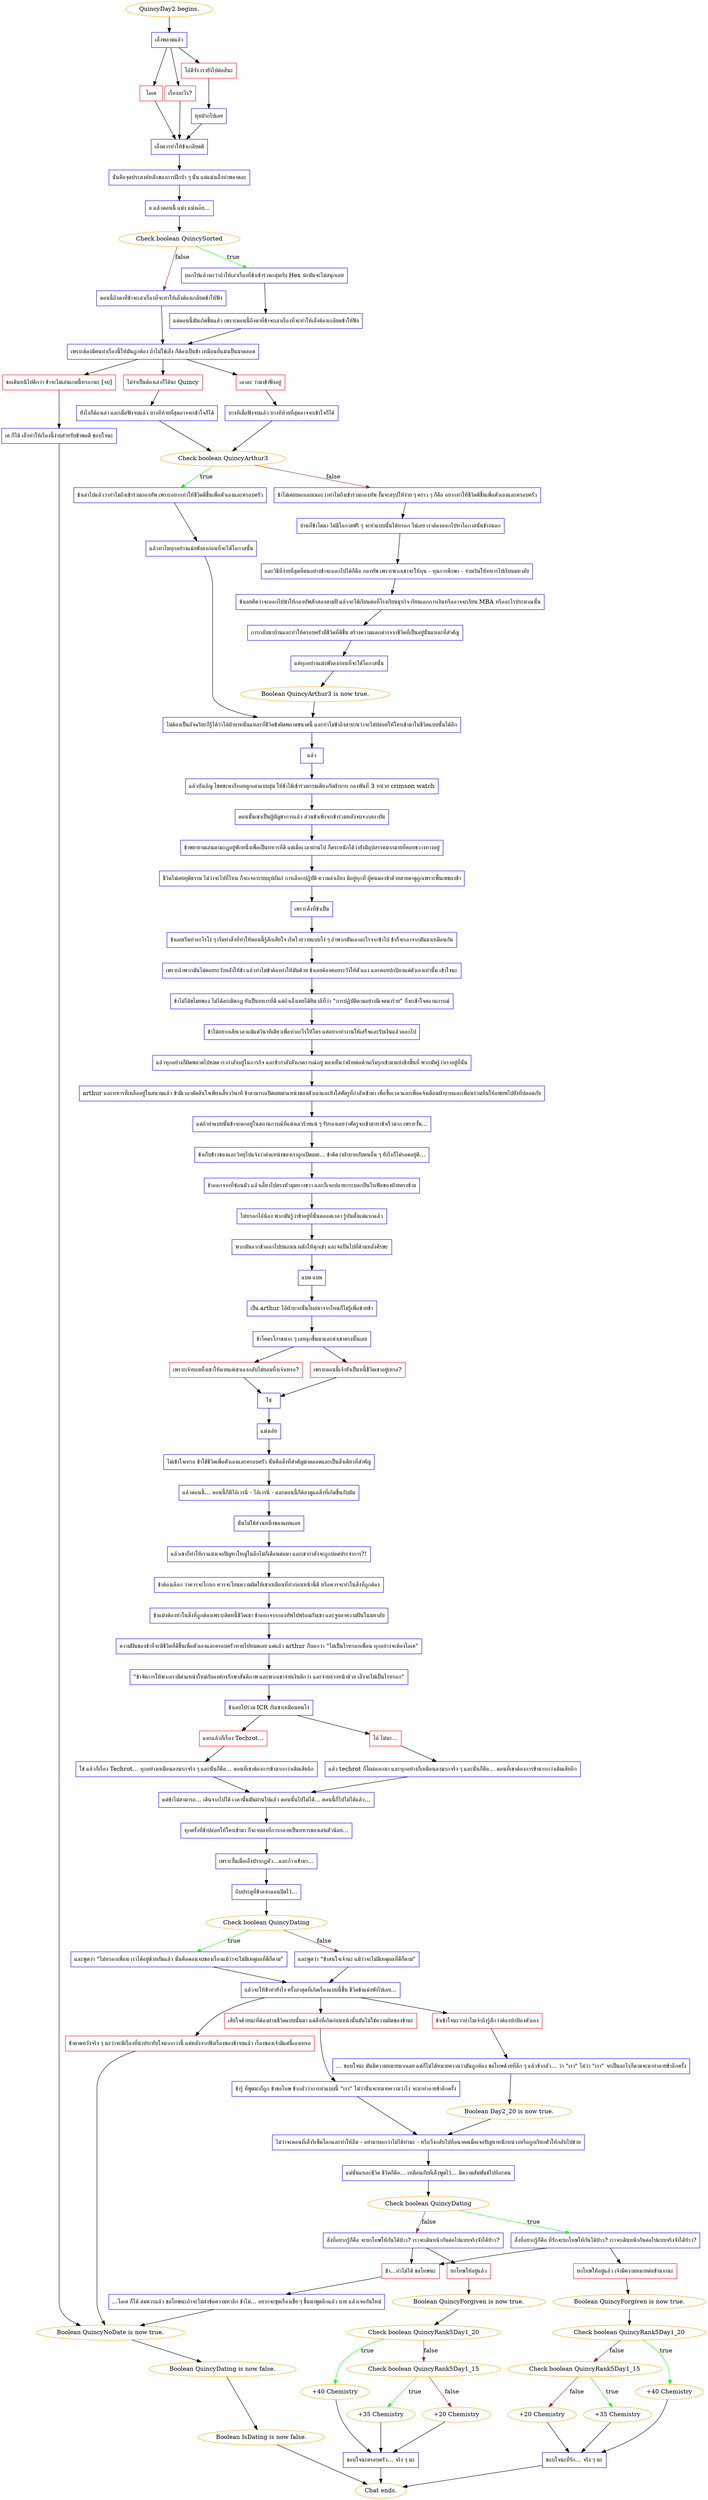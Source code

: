 digraph {
	"QuincyDay2 begins." [color=orange];
		"QuincyDay2 begins." -> j2344095162;
	j2344095162 [label="เอ็งพลาดแล้ว",shape=box,color=blue];
		j2344095162 -> j2783233161;
		j2344095162 -> j3685591974;
		j2344095162 -> j727965479;
	j2783233161 [label="โอเค",shape=box,color=red];
		j2783233161 -> j3570780143;
	j3685591974 [label="เรื่องอะไร?",shape=box,color=red];
		j3685591974 -> j3570780143;
	j727965479 [label="โอ้ดีจัง เรายังไปต่อสินะ",shape=box,color=red];
		j727965479 -> j1251643459;
	j3570780143 [label="เอ็งควรทำให้ข้าเกลียดดิ",shape=box,color=blue];
		j3570780143 -> j2145723936;
	j1251643459 [label="หุบปากไปเลย",shape=box,color=blue];
		j1251643459 -> j3570780143;
	j2145723936 [label="นั่นคือจุดประสงค์หลักของการฝึกบ้า ๆ นั่น แต่แม่งเอ็งทำพลาดอะ",shape=box,color=blue];
		j2145723936 -> j3903487265;
	j3903487265 [label="ล แล้วตอนนี้ แม่ง แม่งเอ๊ย...",shape=box,color=blue];
		j3903487265 -> j2193849171;
	j2193849171 [label="Check boolean QuincySorted",color=orange];
		j2193849171 -> j684313870 [label=true,color=green];
		j2193849171 -> j3514852863 [label=false,color=brown];
	j684313870 [label="บอกไปแล้วนะว่าถ้าให้เล่าเรื่องที่ข้าเข้าร่วมกลุ่มกับ Hex น่ะมันจะไม่สนุกเลย",shape=box,color=blue];
		j684313870 -> j411752307;
	j3514852863 [label="ตอนนี้ถึงตาที่ข้าจะเล่าเรื่องที่จะทำให้เอ็งต้องเกลียดข้าให้ฟัง",shape=box,color=blue];
		j3514852863 -> j4107795231;
	j411752307 [label="แต่ตอนนี้มันเกิดขึ้นแล้ว เพราะตอนนี้ถึงตาที่ข้าจะเล่าเรื่องที่จะทำให้เอ็งต้องเกลียดข้าให้ฟัง",shape=box,color=blue];
		j411752307 -> j4107795231;
	j4107795231 [label="เพราะต้องมีคนทำเรื่องนี้ให้มันถูกต้อง ถ้าไม่ใช่เอ็ง ก็ต้องเป็นข้า เหมือนที่แม่งเป็นมาตลอด",shape=box,color=blue];
		j4107795231 -> j2768849749;
		j4107795231 -> j1294408989;
		j4107795231 -> j313852713;
	j2768849749 [label="เอาละ ว่ามาข้าฟังอยู่",shape=box,color=red];
		j2768849749 -> j2496082830;
	j1294408989 [label="ไม่จำเป็นต้องเล่าก็ได้นะ Quincy",shape=box,color=red];
		j1294408989 -> j3520565689;
	j313852713 [label="ขอเดินหนีไปดีกว่า ข้าจะไม่เล่นเกมนี้หรอกนะ [จบ]",shape=box,color=red];
		j313852713 -> j1520689003;
	j2496082830 [label="บางทีเมื่อฟังจบแล้ว บางทีท้ายที่สุดอาจจะเข้าใจก็ได้",shape=box,color=blue];
		j2496082830 -> j217359542;
	j3520565689 [label="ยังไงก็ต้องเล่า และเมื่อฟังจบแล้ว บางทีท้ายที่สุดอาจจะเข้าใจก็ได้",shape=box,color=blue];
		j3520565689 -> j217359542;
	j1520689003 [label="เค ก็ได้ เอ็งทำให้เรื่องนี้ง่ายสำหรับข้าพอดี ขอบใจนะ",shape=box,color=blue];
		j1520689003 -> j3567260245;
	j217359542 [label="Check boolean QuincyArthur3",color=orange];
		j217359542 -> j2685320488 [label=true,color=green];
		j217359542 -> j1910817090 [label=false,color=brown];
	j3567260245 [label="Boolean QuincyNoDate is now true.",color=orange];
		j3567260245 -> j3990685114;
	j2685320488 [label="ข้าเล่าไปแล้วว่าทำไมถึงเข้าร่วมกองทัพ เพราะอยากทำให้ชีวิตดีขึ้นเพื่อตัวเองและครอบครัว",shape=box,color=blue];
		j2685320488 -> j499403448;
	j1910817090 [label="ข้าไม่เคยบอกเลยเนอะว่าทำไมถึงเข้าร่วมกองทัพ งั้นจะสรุปให้ง่าย ๆ คร่าว ๆ ก็คือ อยากทำให้ชีวิตดีขึ้นเพื่อตัวเองและครอบครัว",shape=box,color=blue];
		j1910817090 -> j133373216;
	j3990685114 [label="Boolean QuincyDating is now false.",color=orange];
		j3990685114 -> j178902881;
	j499403448 [label="แล้วทำไมทุกอย่างแม่งพังลงก่อนที่จะได้โอกาสนั้น",shape=box,color=blue];
		j499403448 -> j2734088640;
	j133373216 [label="ย่านที่ข้าโตมา ไม่มีโอกาสฟรี ๆ จะทำแบบนั้นได้หรอก ไม่เลย เราต้องออกไปหาโอกาสนั่นข้างนอก",shape=box,color=blue];
		j133373216 -> j2023312645;
	j178902881 [label="Boolean IsDating is now false.",color=orange];
		j178902881 -> "Chat ends.";
	j2734088640 [label="ไม่ต้องเป็นอัจฉริยะก็รู้ได้ว่าไอ้ฝ่าบาทนั่นแหละที่ชีวิตข้าผิดพลาดขนาดนี้ และทำไมข้าถึงสาบานว่าจะไม่ปล่อยให้ใครเข้ามาในชีวิตแบบนั้นได้อีก",shape=box,color=blue];
		j2734088640 -> j3819144333;
	j2023312645 [label="และวิธีที่ง่ายที่สุดที่คนอย่างข้าจะออกไปได้ก็คือ กองทัพ เพราะพวกเขาจะให้ทุน - ทุนการศึกษา - จ่ายเงินให้ทหารไปเรียนมหาลัย",shape=box,color=blue];
		j2023312645 -> j2765580515;
	"Chat ends." [color=orange];
	j3819144333 [label="แล้ว",shape=box,color=blue];
		j3819144333 -> j928040938;
	j2765580515 [label="ข้าเลยคิดว่าจะออกไปฆ่าให้กองทัพสักสองสามปี แล้วจะได้เรียนต่อที่โรงเรียนธุรกิจ เรียนเอกการเงินหรืออาจจะเรียน MBA หรืออะไรประมาณนั้น",shape=box,color=blue];
		j2765580515 -> j197474799;
	j928040938 [label="แล้วบังเอิญ โชคชะตาก็ทอยลูกเต๋าแบบสุ่ม ให้ข้าได้เข้าร่วมกรมเดียวกับฝ่าบาท กองพันที่ 3 หน่วย crimson watch",shape=box,color=blue];
		j928040938 -> j3921378615;
	j197474799 [label="การกลับมาบ้านและทำให้ครอบครัวมีชีวิตที่ดีขึ้น สร้างความแตกต่างจากชีวิตที่เป็นอยู่นั่นแหละที่สำคัญ",shape=box,color=blue];
		j197474799 -> j1900557409;
	j3921378615 [label="ตอนนั้นเขาเป็นผู้บัญชาการแล้ว ส่วนข้าเพิ่งจะเข้าร่วมหลังจบจากสถาบัน",shape=box,color=blue];
		j3921378615 -> j3613160330;
	j1900557409 [label="แต่ทุกอย่างแม่งพังลงก่อนที่จะได้โอกาสนั้น",shape=box,color=blue];
		j1900557409 -> j278007128;
	j3613160330 [label="ข้าพยายามเล่นตามกฎอยู่พักหนึ่งเพื่อเป็นทหารที่ดี แต่เมื่อเวลาผ่านไป ก็ตระหนักได้ว่ายังมีอุปสรรคมากมายที่คอยขวางทางอยู่",shape=box,color=blue];
		j3613160330 -> j4223466543;
	j278007128 [label="Boolean QuincyArthur3 is now true.",color=orange];
		j278007128 -> j2734088640;
	j4223466543 [label="ชีวิตไม่เคยยุติธรรม ไม่ว่าจะไปที่ไหน ก็จะเจอระบบอุปถัมภ์ การเลือกปฏิบัติ ความลำเอียง มีอยู่ทุกที่ ผู้คนมองข้าด้วยสายตาดูถูกเพราะพื้นเพของข้า",shape=box,color=blue];
		j4223466543 -> j1124264838;
	j1124264838 [label="เพราะสิ่งที่ข้าเป็น",shape=box,color=blue];
		j1124264838 -> j1718477055;
	j1718477055 [label="ข้าเลยเริ่มทำอะไรโง่ ๆ เริ่มทำสิ่งที่ทำให้ตอนนี้รู้สึกเสียใจ เริ่มโวยวายแบบโง่ ๆ ถ้าพวกมันเอาอะไรจากข้าไป ข้าก็จะเอาจากมันมาเหมือนกัน",shape=box,color=blue];
		j1718477055 -> j3006511163;
	j3006511163 [label="เพราะถ้าพวกมันไม่คอยระวังหลังให้ข้า แล้วทำไมข้าต้องทำให้มันด้วย ข้าเลยต้องคอยระวังให้ตัวเอง และคอยปกป้องแต่ตัวเองเท่านั้น เข้าใจนะ",shape=box,color=blue];
		j3006511163 -> j1698002725;
	j1698002725 [label="ข้าไม่ได้ขโมยของ ไม่ได้ละเมิดกฎ ยังเป็นทหารที่ดี แต่ถ้าเอ็งเคยได้ยินวลีที่ว่า \"การปฏิบัติตามอย่างมีเจตนาร้าย\" ก็จะเข้าใจสถานการณ์",shape=box,color=blue];
		j1698002725 -> j3020381694;
	j3020381694 [label="ข้าไม่อยากเสียเวลาแม้แต่วินาทีเดียวเพื่อทำอะไรให้ใคร แค่อยากทำงานให้เสร็จและรับเงินแล้วออกไป",shape=box,color=blue];
		j3020381694 -> j3924568679;
	j3924568679 [label="แล้วทุกอย่างก็ผิดพลาดไปหมด เรากำลังอยู่ในภารกิจ และข้ากำลังสังเกตการณ์อยู่ มองเห็นว่าฝ่ายต่อต้านเริ่มรุกเข้ามาแย่งชิงพื้นที่ พวกมันรู้ว่าเราอยู่ที่นั่น",shape=box,color=blue];
		j3924568679 -> j472364381;
	j472364381 [label="arthur และทหารที่เหลืออยู่ในสนามแล้ว ข้ามีเวลาตัดสินใจเพียงเสี้ยววินาที ข้าสามารถเปิดเผยตำแหน่งของตัวเองและยิงใส่ศัตรูที่กำลังเข้ามา เพื่อซื้อเวลาและเพื่อแจ้งเตือนฝ่าบาทและเพื่อนร่วมทีมให้อพยพไปยังที่ปลอดภัย",shape=box,color=blue];
		j472364381 -> j884742097;
	j884742097 [label="แต่ถ้าทำแบบนั้นข้าจะตกอยู่ในสถานการณ์ที่แม่งเลวร้ายแน่ ๆ รับรองเลยว่าศัตรูจะเข้ามาหาข้าเร็วมาก เพราะงั้น...",shape=box,color=blue];
		j884742097 -> j1871247800;
	j1871247800 [label="ข้าเก็บข้าวของและวิทยุไปแจ้งว่าตำแหน่งของเราถูกเปิดเผย... ข้าคิดว่าฝ่าบาทกับคนอื่น ๆ ยังไงก็ไม่รอดอยู่ดี...",shape=box,color=blue];
		j1871247800 -> j2929362387;
	j2929362387 [label="ข้าออกจากที่ซ่อนตัว แล้วเลี้ยวไปตรงหัวมุมทางขวา และก็เจอปลายกระบอกปืนไรเฟิลของฝ่ายตรงข้าม",shape=box,color=blue];
		j2929362387 -> j728374959;
	j728374959 [label="ไม่หรอกไอ้น้อง พวกมันรู้ว่าข้าอยู่ที่นั่นตลอดเวลา รู้ทันตั้งแต่แรกแล้ว",shape=box,color=blue];
		j728374959 -> j232915597;
	j232915597 [label="พวกมันลากข้าออกไปบนถนน ผลักให้คุกเข่า และจ่อปืนไปที่ด้านหลังศีรษะ",shape=box,color=blue];
		j232915597 -> j3351889612;
	j3351889612 [label="แบม แบม",shape=box,color=blue];
		j3351889612 -> j2915073211;
	j2915073211 [label="เป็น arthur ไอ้ฝ่าบาทนั่นโผล่มาจากไหนก็ไม่รู้เพื่อช่วยข้า",shape=box,color=blue];
		j2915073211 -> j4221426733;
	j4221426733 [label="ข้าโคตรโกรธมาก ๆ เลยลุกขึ้นมาและด่าเขาตรงนั้นเลย",shape=box,color=blue];
		j4221426733 -> j1821404477;
		j4221426733 -> j3069147664;
	j1821404477 [label="เพราะเจ้ายอมทิ้งเขาให้ตายแต่เขาเองกลับไม่ยอมทิ้งเจ้าเหรอ?",shape=box,color=red];
		j1821404477 -> j1255804239;
	j3069147664 [label="เพราะตอนนี้เจ้ายังเป็นหนี้ชีวิตเขาอยู่เหรอ?",shape=box,color=red];
		j3069147664 -> j1255804239;
	j1255804239 [label="ใช่",shape=box,color=blue];
		j1255804239 -> j1518440361;
	j1518440361 [label="แม่งเอ้ย",shape=box,color=blue];
		j1518440361 -> j3779052943;
	j3779052943 [label="ไม่เข้าใจเหรอ ข้าใช้ชีวิตเพื่อตัวเองและครอบครัว นั่นคือสิ่งที่สำคัญมาตลอดและเป็นสิ่งเดียวที่สำคัญ",shape=box,color=blue];
		j3779052943 -> j1864015440;
	j1864015440 [label="แล้วตอนนี้... ตอนนี้ก็มีไอ้เวรนี่ - ไอ้เวรนี่ - และตอนนี้ก็ต้องดูแลสิ่งที่เกิดขึ้นกับมัน",shape=box,color=blue];
		j1864015440 -> j2573143520;
	j2573143520 [label="นั่นไม่ใช่ส่วนหนึ่งของแผนเลย",shape=box,color=blue];
		j2573143520 -> j1684272799;
	j1684272799 [label="แล้วเขาก็ทำให้เราแม่งเจอปัญหาใหญ่ในอีกไม่กี่เดือนต่อมา และเขากำลังจะถูกปลดประจำการ?!",shape=box,color=blue];
		j1684272799 -> j3127079779;
	j3127079779 [label="ข้าต้องเลือก ว่าควรจะโกหก ควรจะโยนความผิดให้เขาเหมือนที่ทำก่อนหน้านี้ดี หรือควรจะทำในสิ่งที่ถูกต้อง",shape=box,color=blue];
		j3127079779 -> j717150716;
	j717150716 [label="ข้าแม่งต้องทำในสิ่งที่ถูกต้องเพราะติดหนี้ชีวิตเขา ข้าออกจากกองทัพไปพร้อมกับเขา และจูบลาความฝันในมหาลัย",shape=box,color=blue];
		j717150716 -> j616908116;
	j616908116 [label="ความฝันของข้าที่จะมีชีวิตที่ดีขึ้นเพื่อตัวเองและครอบครัวหายไปหมดเลย แต่แล้ว arthur ก็บอกว่า \"ไม่เป็นไรหรอกเพื่อน ทุกอย่างจะต้องโอเค\"",shape=box,color=blue];
		j616908116 -> j3149786336;
	j3149786336 [label="\"ข้าจัดการให้พวกเรามีตำแหน่งใหม่กับองค์กรรักษาสันติภาพ และพวกเขาจ่ายเงินดีกว่า และจ่ายล่วงหน้าด้วย เอ็งจะไม่เป็นไรหรอก\"",shape=box,color=blue];
		j3149786336 -> j3124288956;
	j3124288956 [label="ข้าเลยไปร่วม ICR กับเขาเหมือนคนโง่",shape=box,color=blue];
		j3124288956 -> j2901936360;
		j3124288956 -> j3973077069;
	j2901936360 [label="และแล้วก็เรื่อง Techrot...",shape=box,color=red];
		j2901936360 -> j1620916034;
	j3973077069 [label="โอ้ ไม่นะ...",shape=box,color=red];
		j3973077069 -> j733414249;
	j1620916034 [label="ใช่ แล้วก็เรื่อง Techrot... ทุกอย่างเหมือนลงนรกจริง ๆ และนั่นก็คือ... ตอนที่เขาต้องการข้ามากกว่าเดิมเสียอีก",shape=box,color=blue];
		j1620916034 -> j4294929830;
	j733414249 [label="แล้ว techrot ก็โผล่ออกมา และทุกอย่างก็เหมือนลงนรกจริง ๆ และนั่นก็คือ... ตอนที่เขาต้องการข้ามากกว่าเดิมเสียอีก",shape=box,color=blue];
		j733414249 -> j4294929830;
	j4294929830 [label="แต่ข้าไม่สามารถ... เดินจากไปได้ เวลานั้นมันผ่านไปแล้ว ตอนนั้นไปไม่ได้... ตอนนี้ก็ไปไม่ได้แล้ว...",shape=box,color=blue];
		j4294929830 -> j3466765449;
	j3466765449 [label="ทุกครั้งที่ข้าปล่อยให้ใครเข้ามา ก็จะจบลงที่การกลายเป็นทหารของเล่นตัวน้อย...",shape=box,color=blue];
		j3466765449 -> j4183168239;
	j4183168239 [label="เพราะงั้นเมื่อเอ็งปรากฏตัว...และก้าวเข้ามา...",shape=box,color=blue];
		j4183168239 -> j353008614;
	j353008614 [label="ถีบประตูที่ข้าลงกลอนปิดไว้...",shape=box,color=blue];
		j353008614 -> j3896065295;
	j3896065295 [label="Check boolean QuincyDating",color=orange];
		j3896065295 -> j1857497377 [label=true,color=green];
		j3896065295 -> j3022346119 [label=false,color=brown];
	j1857497377 [label="และพูดว่า \"ไม่หรอกเพื่อน เราได้อยู่ด้วยกันแล้ว นั่นคือตอนจบของเรื่องแม้ว่าจะไม่มีเหตุผลที่ดีก็ตาม\"",shape=box,color=blue];
		j1857497377 -> j1698298615;
	j3022346119 [label="และพูดว่า \"ข้าสนใจเจ้านะ แม้ว่าจะไม่มีเหตุผลที่ดีก็ตาม\"",shape=box,color=blue];
		j3022346119 -> j1698298615;
	j1698298615 [label="แล้วจะให้ข้าทำยังไง ครั้งล่าสุดที่เกิดเรื่องแบบนี้ขึ้น ชีวิตข้าแม่งพังไปเลย...",shape=box,color=blue];
		j1698298615 -> j3096116988;
		j1698298615 -> j125002559;
		j1698298615 -> j1471615200;
	j3096116988 [label="เสียใจด้วยนะที่ต้องผ่านชีวิตแบบนั้นมา แต่สิ่งที่เกิดก่อนหน้านั้นมันไม่ใช่ความผิดของข้านะ",shape=box,color=red];
		j3096116988 -> j1840857892;
	j125002559 [label="ข้าเข้าใจนะว่าทำไมเจ้าถึงรู้สึกว่าต้องปกป้องตัวเอง",shape=box,color=red];
		j125002559 -> j3908075274;
	j1471615200 [label="ข้าคาดหวังจริง ๆ นะว่าจะมีเรื่องที่น่าประทับใจมากกว่านี้ แต่หลังจากฟังเรื่องของข้าจบแล้ว เรื่องของเจ้ามีแค่นี้เองเหรอ",shape=box,color=red];
		j1471615200 -> j3567260245;
	j1840857892 [label="ข้ารู้ ที่พูดมาก็ถูก ข้าขอโทษ ข้ากลัวว่าการทำแบบนี้ \"เรา\" ไม่ว่านั่นจะหมายความว่าไง จะมาทำลายข้าอีกครั้ง",shape=box,color=blue];
		j1840857892 -> j2921710955;
	j3908075274 [label="... ขอบใจนะ มันมีความหมายมากเลย แต่ก็ไม่ได้หมายความว่ามันถูกต้อง ขอโทษด้วยที่ลึก ๆ แล้วข้ากลัว... ว่า \"เรา\" ไม่ว่า \"เรา\" จะเป็นอะไรก็ตามจะมาทำลายข้าอีกครั้ง",shape=box,color=blue];
		j3908075274 -> j4032979737;
	j2921710955 [label="ไม่ว่าจะตอนที่เอ็งรีเซ็ตโลกและทำให้ลืม - อย่ามาบอกว่าไม่ได้ทำนะ - หรือวิ่งกลับไปที่อนาคตเมื่อเจอปัญหาหนักหน่วงหรือถูกเรียกตัวให้กลับไปช่วย",shape=box,color=blue];
		j2921710955 -> j2168698541;
	j4032979737 [label="Boolean Day2_20 is now true.",color=orange];
		j4032979737 -> j2921710955;
	j2168698541 [label="แต่นั่นแหละชีวิต ชีวิตก็คือ... เหมือนกับที่เอ็งพูดไว้... มีความสัมพันธ์ไปทีละคน",shape=box,color=blue];
		j2168698541 -> j1761599365;
	j1761599365 [label="Check boolean QuincyDating",color=orange];
		j1761599365 -> j2878291500 [label=true,color=green];
		j1761599365 -> j1205238409 [label=false,color=brown];
	j2878291500 [label="สิ่งที่อยากรู้ก็คือ ที่รักจะยกโทษให้กันได้ป่าว? เราจะเดินหน้ากันต่อไปแบบจริงจังได้ป่าว?",shape=box,color=blue];
		j2878291500 -> j1936065202;
		j2878291500 -> j3870399652;
	j1205238409 [label="สิ่งที่อยากรู้ก็คือ จะยกโทษให้กันได้ป่าว? เราจะเดินหน้ากันต่อไปแบบจริงจังได้ป่าว?",shape=box,color=blue];
		j1205238409 -> j1282650188;
		j1205238409 -> j3870399652;
	j1936065202 [label="ยกโทษให้อยู่แล้ว เจ้ามีความหมายต่อข้ามากนะ",shape=box,color=red];
		j1936065202 -> j2050425405;
	j3870399652 [label="ข้า...ทำไม่ได้ ขอโทษนะ",shape=box,color=red];
		j3870399652 -> j1724936592;
	j1282650188 [label="ยกโทษให้อยู่แล้ว",shape=box,color=red];
		j1282650188 -> j4228402386;
	j2050425405 [label="Boolean QuincyForgiven is now true.",color=orange];
		j2050425405 -> j2323138538;
	j1724936592 [label="...โอเค ก็ได้ สมควรแล้ว ขอโทษนะถ้าจะไม่ส่งข้อความหาอีก ข้าไม่... อยากจะขุดเรื่องเชี่ย ๆ ขึ้นมาพูดอีกแล้ว บาย แล้วเจอกันใหม่",shape=box,color=blue];
		j1724936592 -> j3567260245;
	j4228402386 [label="Boolean QuincyForgiven is now true.",color=orange];
		j4228402386 -> j2247006792;
	j2323138538 [label="Check boolean QuincyRank5Day1_20",color=orange];
		j2323138538 -> j3980231492 [label=true,color=green];
		j2323138538 -> j1605069734 [label=false,color=brown];
	j2247006792 [label="Check boolean QuincyRank5Day1_20",color=orange];
		j2247006792 -> j758234636 [label=true,color=green];
		j2247006792 -> j2464610710 [label=false,color=brown];
	j3980231492 [label="+40 Chemistry",color=orange];
		j3980231492 -> j406601434;
	j1605069734 [label="Check boolean QuincyRank5Day1_15",color=orange];
		j1605069734 -> j1756630121 [label=true,color=green];
		j1605069734 -> j3929875450 [label=false,color=brown];
	j758234636 [label="+40 Chemistry",color=orange];
		j758234636 -> j998936344;
	j2464610710 [label="Check boolean QuincyRank5Day1_15",color=orange];
		j2464610710 -> j424786312 [label=true,color=green];
		j2464610710 -> j889327369 [label=false,color=brown];
	j406601434 [label="ขอบใจนะที่รัก... จริง ๆ นะ",shape=box,color=blue];
		j406601434 -> "Chat ends.";
	j1756630121 [label="+35 Chemistry",color=orange];
		j1756630121 -> j406601434;
	j3929875450 [label="+20 Chemistry",color=orange];
		j3929875450 -> j406601434;
	j998936344 [label="ขอบใจนะครอบครัว... จริง ๆ นะ",shape=box,color=blue];
		j998936344 -> "Chat ends.";
	j424786312 [label="+35 Chemistry",color=orange];
		j424786312 -> j998936344;
	j889327369 [label="+20 Chemistry",color=orange];
		j889327369 -> j998936344;
}